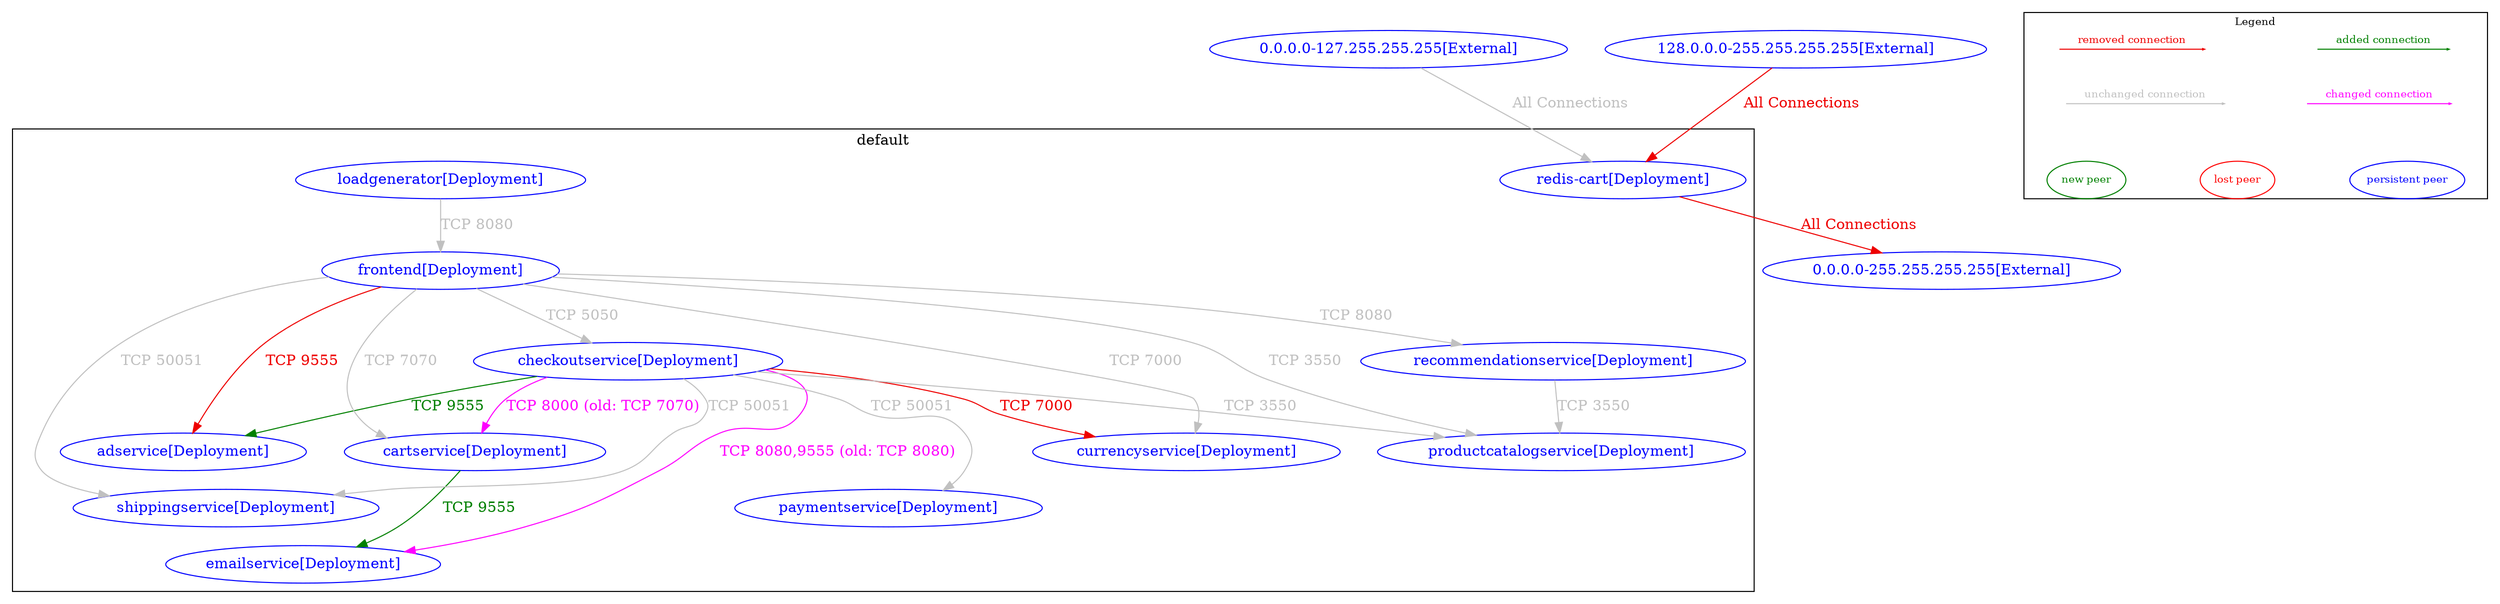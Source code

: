 digraph {
	subgraph "cluster_default" {
		color="black"
		fontcolor="black"
		"default/adservice[Deployment]" [label="adservice[Deployment]" color="blue" fontcolor="blue"]
		"default/cartservice[Deployment]" [label="cartservice[Deployment]" color="blue" fontcolor="blue"]
		"default/checkoutservice[Deployment]" [label="checkoutservice[Deployment]" color="blue" fontcolor="blue"]
		"default/currencyservice[Deployment]" [label="currencyservice[Deployment]" color="blue" fontcolor="blue"]
		"default/emailservice[Deployment]" [label="emailservice[Deployment]" color="blue" fontcolor="blue"]
		"default/frontend[Deployment]" [label="frontend[Deployment]" color="blue" fontcolor="blue"]
		"default/loadgenerator[Deployment]" [label="loadgenerator[Deployment]" color="blue" fontcolor="blue"]
		"default/paymentservice[Deployment]" [label="paymentservice[Deployment]" color="blue" fontcolor="blue"]
		"default/productcatalogservice[Deployment]" [label="productcatalogservice[Deployment]" color="blue" fontcolor="blue"]
		"default/recommendationservice[Deployment]" [label="recommendationservice[Deployment]" color="blue" fontcolor="blue"]
		"default/redis-cart[Deployment]" [label="redis-cart[Deployment]" color="blue" fontcolor="blue"]
		"default/shippingservice[Deployment]" [label="shippingservice[Deployment]" color="blue" fontcolor="blue"]
		label="default"
	}
	"0.0.0.0-127.255.255.255[External]" [label="0.0.0.0-127.255.255.255[External]" color="blue" fontcolor="blue"]
	"0.0.0.0-255.255.255.255[External]" [label="0.0.0.0-255.255.255.255[External]" color="blue" fontcolor="blue"]
	"128.0.0.0-255.255.255.255[External]" [label="128.0.0.0-255.255.255.255[External]" color="blue" fontcolor="blue"]
	"0.0.0.0-127.255.255.255[External]" -> "default/redis-cart[Deployment]" [label="All Connections" color="grey" fontcolor="grey" weight=0.5]
	"128.0.0.0-255.255.255.255[External]" -> "default/redis-cart[Deployment]" [label="All Connections" color="red2" fontcolor="red2" weight=0.5]
	"default/cartservice[Deployment]" -> "default/emailservice[Deployment]" [label="TCP 9555" color="#008000" fontcolor="#008000" weight=0.5]
	"default/checkoutservice[Deployment]" -> "default/adservice[Deployment]" [label="TCP 9555" color="#008000" fontcolor="#008000" weight=1]
	"default/checkoutservice[Deployment]" -> "default/cartservice[Deployment]" [label="TCP 8000 (old: TCP 7070)" color="magenta" fontcolor="magenta" weight=1]
	"default/checkoutservice[Deployment]" -> "default/currencyservice[Deployment]" [label="TCP 7000" color="red2" fontcolor="red2" weight=0.5]
	"default/checkoutservice[Deployment]" -> "default/emailservice[Deployment]" [label="TCP 8080,9555 (old: TCP 8080)" color="magenta" fontcolor="magenta" weight=0.5]
	"default/checkoutservice[Deployment]" -> "default/paymentservice[Deployment]" [label="TCP 50051" color="grey" fontcolor="grey" weight=0.5]
	"default/checkoutservice[Deployment]" -> "default/productcatalogservice[Deployment]" [label="TCP 3550" color="grey" fontcolor="grey" weight=0.5]
	"default/checkoutservice[Deployment]" -> "default/shippingservice[Deployment]" [label="TCP 50051" color="grey" fontcolor="grey" weight=0.5]
	"default/frontend[Deployment]" -> "default/adservice[Deployment]" [label="TCP 9555" color="red2" fontcolor="red2" weight=1]
	"default/frontend[Deployment]" -> "default/cartservice[Deployment]" [label="TCP 7070" color="grey" fontcolor="grey" weight=1]
	"default/frontend[Deployment]" -> "default/checkoutservice[Deployment]" [label="TCP 5050" color="grey" fontcolor="grey" weight=1]
	"default/frontend[Deployment]" -> "default/currencyservice[Deployment]" [label="TCP 7000" color="grey" fontcolor="grey" weight=1]
	"default/frontend[Deployment]" -> "default/productcatalogservice[Deployment]" [label="TCP 3550" color="grey" fontcolor="grey" weight=0.5]
	"default/frontend[Deployment]" -> "default/recommendationservice[Deployment]" [label="TCP 8080" color="grey" fontcolor="grey" weight=0.5]
	"default/frontend[Deployment]" -> "default/shippingservice[Deployment]" [label="TCP 50051" color="grey" fontcolor="grey" weight=0.5]
	"default/loadgenerator[Deployment]" -> "default/frontend[Deployment]" [label="TCP 8080" color="grey" fontcolor="grey" weight=1]
	"default/recommendationservice[Deployment]" -> "default/productcatalogservice[Deployment]" [label="TCP 3550" color="grey" fontcolor="grey" weight=1]
	"default/redis-cart[Deployment]" -> "0.0.0.0-255.255.255.255[External]" [label="All Connections" color="red2" fontcolor="red2" weight=1]
	nodesep=0.5
	subgraph cluster_legend {
		label="Legend"
		fontsize = 10
		margin=0
		a [style=invis height=0 width=0]
		b [style=invis height=0 width=0]
		c [style=invis height=0 width=0]
		d [style=invis height=0 width=0]
		e [style=invis height=0 width=0]
		f [style=invis height=0 width=0]
		g [style=invis height=0 width=0]
		h [style=invis height=0 width=0]
		{rank=source a b c d}
		{rank=same e f g h}
		a -> b [label="added connection", color="#008000" fontcolor="#008000" fontsize = 10 arrowsize=0.2]
		c -> d [label="removed connection", color="red2" fontcolor="red2" fontsize = 10 arrowsize=0.2]
		e -> f [label="changed connection", color="magenta" fontcolor="magenta" fontsize = 10 arrowsize=0.2]
		g -> h [label="unchanged connection", color="grey" fontcolor="grey" fontsize = 10 arrowsize=0.2]
		np [label="new peer" color="#008000" fontcolor="#008000" fontsize = 10]
		lp [label="lost peer" color="red" fontcolor="red" fontsize = 10]
		pp [label="persistent peer" color="blue" fontcolor="blue" fontsize = 10]
		{rank=sink np lp pp}
		np->lp [style=invis]
		lp->pp [style=invis]
	}
}